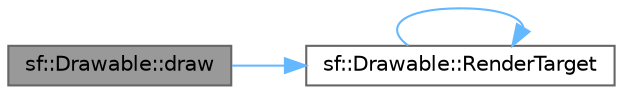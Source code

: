 digraph "sf::Drawable::draw"
{
 // LATEX_PDF_SIZE
  bgcolor="transparent";
  edge [fontname=Helvetica,fontsize=10,labelfontname=Helvetica,labelfontsize=10];
  node [fontname=Helvetica,fontsize=10,shape=box,height=0.2,width=0.4];
  rankdir="LR";
  Node1 [id="Node000001",label="sf::Drawable::draw",height=0.2,width=0.4,color="gray40", fillcolor="grey60", style="filled", fontcolor="black",tooltip="Draw the object to a render target."];
  Node1 -> Node2 [id="edge1_Node000001_Node000002",color="steelblue1",style="solid",tooltip=" "];
  Node2 [id="Node000002",label="sf::Drawable::RenderTarget",height=0.2,width=0.4,color="grey40", fillcolor="white", style="filled",URL="$classsf_1_1_drawable.html#aa5afc6f82b7b587ed5ada4d227ce32aa",tooltip=" "];
  Node2 -> Node2 [id="edge2_Node000002_Node000002",color="steelblue1",style="solid",tooltip=" "];
}
